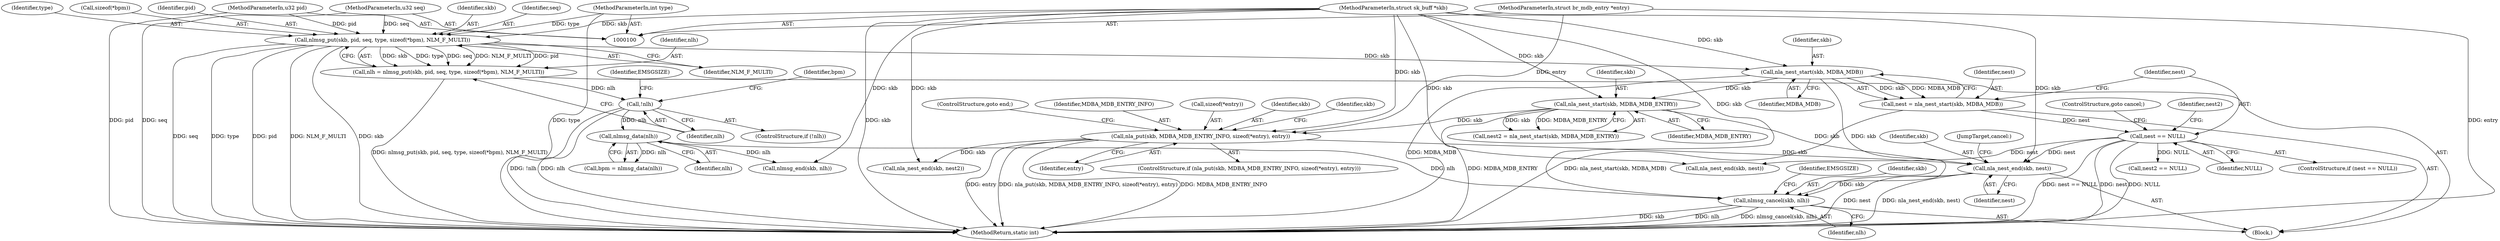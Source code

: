 digraph "0_linux_c085c49920b2f900ba716b4ca1c1a55ece9872cc_2@pointer" {
"1000196" [label="(Call,nlmsg_cancel(skb, nlh))"];
"1000154" [label="(Call,nla_nest_start(skb, MDBA_MDB))"];
"1000115" [label="(Call,nlmsg_put(skb, pid, seq, type, sizeof(*bpm), NLM_F_MULTI))"];
"1000101" [label="(MethodParameterIn,struct sk_buff *skb)"];
"1000104" [label="(MethodParameterIn,u32 pid)"];
"1000105" [label="(MethodParameterIn,u32 seq)"];
"1000106" [label="(MethodParameterIn,int type)"];
"1000192" [label="(Call,nla_nest_end(skb, nest))"];
"1000173" [label="(Call,nla_put(skb, MDBA_MDB_ENTRY_INFO, sizeof(*entry), entry))"];
"1000164" [label="(Call,nla_nest_start(skb, MDBA_MDB_ENTRY))"];
"1000103" [label="(MethodParameterIn,struct br_mdb_entry *entry)"];
"1000158" [label="(Call,nest == NULL)"];
"1000152" [label="(Call,nest = nla_nest_start(skb, MDBA_MDB))"];
"1000132" [label="(Call,nlmsg_data(nlh))"];
"1000125" [label="(Call,!nlh)"];
"1000113" [label="(Call,nlh = nlmsg_put(skb, pid, seq, type, sizeof(*bpm), NLM_F_MULTI))"];
"1000193" [label="(Identifier,skb)"];
"1000160" [label="(Identifier,NULL)"];
"1000195" [label="(JumpTarget,cancel:)"];
"1000104" [label="(MethodParameterIn,u32 pid)"];
"1000153" [label="(Identifier,nest)"];
"1000126" [label="(Identifier,nlh)"];
"1000157" [label="(ControlStructure,if (nest == NULL))"];
"1000179" [label="(Identifier,entry)"];
"1000124" [label="(ControlStructure,if (!nlh))"];
"1000172" [label="(ControlStructure,if (nla_put(skb, MDBA_MDB_ENTRY_INFO, sizeof(*entry), entry)))"];
"1000158" [label="(Call,nest == NULL)"];
"1000114" [label="(Identifier,nlh)"];
"1000113" [label="(Call,nlh = nlmsg_put(skb, pid, seq, type, sizeof(*bpm), NLM_F_MULTI))"];
"1000201" [label="(Identifier,EMSGSIZE)"];
"1000132" [label="(Call,nlmsg_data(nlh))"];
"1000106" [label="(MethodParameterIn,int type)"];
"1000105" [label="(MethodParameterIn,u32 seq)"];
"1000115" [label="(Call,nlmsg_put(skb, pid, seq, type, sizeof(*bpm), NLM_F_MULTI))"];
"1000164" [label="(Call,nla_nest_start(skb, MDBA_MDB_ENTRY))"];
"1000180" [label="(ControlStructure,goto end;)"];
"1000103" [label="(MethodParameterIn,struct br_mdb_entry *entry)"];
"1000196" [label="(Call,nlmsg_cancel(skb, nlh))"];
"1000162" [label="(Call,nest2 = nla_nest_start(skb, MDBA_MDB_ENTRY))"];
"1000202" [label="(MethodReturn,static int)"];
"1000168" [label="(Call,nest2 == NULL)"];
"1000116" [label="(Identifier,skb)"];
"1000194" [label="(Identifier,nest)"];
"1000175" [label="(Identifier,MDBA_MDB_ENTRY_INFO)"];
"1000198" [label="(Identifier,nlh)"];
"1000176" [label="(Call,sizeof(*entry))"];
"1000101" [label="(MethodParameterIn,struct sk_buff *skb)"];
"1000161" [label="(ControlStructure,goto cancel;)"];
"1000130" [label="(Call,bpm = nlmsg_data(nlh))"];
"1000118" [label="(Identifier,seq)"];
"1000129" [label="(Identifier,EMSGSIZE)"];
"1000131" [label="(Identifier,bpm)"];
"1000156" [label="(Identifier,MDBA_MDB)"];
"1000174" [label="(Identifier,skb)"];
"1000133" [label="(Identifier,nlh)"];
"1000188" [label="(Call,nlmsg_end(skb, nlh))"];
"1000197" [label="(Identifier,skb)"];
"1000181" [label="(Call,nla_nest_end(skb, nest2))"];
"1000119" [label="(Identifier,type)"];
"1000120" [label="(Call,sizeof(*bpm))"];
"1000184" [label="(Call,nla_nest_end(skb, nest))"];
"1000159" [label="(Identifier,nest)"];
"1000117" [label="(Identifier,pid)"];
"1000163" [label="(Identifier,nest2)"];
"1000154" [label="(Call,nla_nest_start(skb, MDBA_MDB))"];
"1000155" [label="(Identifier,skb)"];
"1000108" [label="(Block,)"];
"1000123" [label="(Identifier,NLM_F_MULTI)"];
"1000152" [label="(Call,nest = nla_nest_start(skb, MDBA_MDB))"];
"1000182" [label="(Identifier,skb)"];
"1000166" [label="(Identifier,MDBA_MDB_ENTRY)"];
"1000165" [label="(Identifier,skb)"];
"1000125" [label="(Call,!nlh)"];
"1000173" [label="(Call,nla_put(skb, MDBA_MDB_ENTRY_INFO, sizeof(*entry), entry))"];
"1000192" [label="(Call,nla_nest_end(skb, nest))"];
"1000196" -> "1000108"  [label="AST: "];
"1000196" -> "1000198"  [label="CFG: "];
"1000197" -> "1000196"  [label="AST: "];
"1000198" -> "1000196"  [label="AST: "];
"1000201" -> "1000196"  [label="CFG: "];
"1000196" -> "1000202"  [label="DDG: skb"];
"1000196" -> "1000202"  [label="DDG: nlh"];
"1000196" -> "1000202"  [label="DDG: nlmsg_cancel(skb, nlh)"];
"1000154" -> "1000196"  [label="DDG: skb"];
"1000192" -> "1000196"  [label="DDG: skb"];
"1000101" -> "1000196"  [label="DDG: skb"];
"1000132" -> "1000196"  [label="DDG: nlh"];
"1000154" -> "1000152"  [label="AST: "];
"1000154" -> "1000156"  [label="CFG: "];
"1000155" -> "1000154"  [label="AST: "];
"1000156" -> "1000154"  [label="AST: "];
"1000152" -> "1000154"  [label="CFG: "];
"1000154" -> "1000202"  [label="DDG: MDBA_MDB"];
"1000154" -> "1000152"  [label="DDG: skb"];
"1000154" -> "1000152"  [label="DDG: MDBA_MDB"];
"1000115" -> "1000154"  [label="DDG: skb"];
"1000101" -> "1000154"  [label="DDG: skb"];
"1000154" -> "1000164"  [label="DDG: skb"];
"1000115" -> "1000113"  [label="AST: "];
"1000115" -> "1000123"  [label="CFG: "];
"1000116" -> "1000115"  [label="AST: "];
"1000117" -> "1000115"  [label="AST: "];
"1000118" -> "1000115"  [label="AST: "];
"1000119" -> "1000115"  [label="AST: "];
"1000120" -> "1000115"  [label="AST: "];
"1000123" -> "1000115"  [label="AST: "];
"1000113" -> "1000115"  [label="CFG: "];
"1000115" -> "1000202"  [label="DDG: seq"];
"1000115" -> "1000202"  [label="DDG: type"];
"1000115" -> "1000202"  [label="DDG: pid"];
"1000115" -> "1000202"  [label="DDG: NLM_F_MULTI"];
"1000115" -> "1000202"  [label="DDG: skb"];
"1000115" -> "1000113"  [label="DDG: skb"];
"1000115" -> "1000113"  [label="DDG: type"];
"1000115" -> "1000113"  [label="DDG: seq"];
"1000115" -> "1000113"  [label="DDG: NLM_F_MULTI"];
"1000115" -> "1000113"  [label="DDG: pid"];
"1000101" -> "1000115"  [label="DDG: skb"];
"1000104" -> "1000115"  [label="DDG: pid"];
"1000105" -> "1000115"  [label="DDG: seq"];
"1000106" -> "1000115"  [label="DDG: type"];
"1000101" -> "1000100"  [label="AST: "];
"1000101" -> "1000202"  [label="DDG: skb"];
"1000101" -> "1000164"  [label="DDG: skb"];
"1000101" -> "1000173"  [label="DDG: skb"];
"1000101" -> "1000181"  [label="DDG: skb"];
"1000101" -> "1000184"  [label="DDG: skb"];
"1000101" -> "1000188"  [label="DDG: skb"];
"1000101" -> "1000192"  [label="DDG: skb"];
"1000104" -> "1000100"  [label="AST: "];
"1000104" -> "1000202"  [label="DDG: pid"];
"1000105" -> "1000100"  [label="AST: "];
"1000105" -> "1000202"  [label="DDG: seq"];
"1000106" -> "1000100"  [label="AST: "];
"1000106" -> "1000202"  [label="DDG: type"];
"1000192" -> "1000108"  [label="AST: "];
"1000192" -> "1000194"  [label="CFG: "];
"1000193" -> "1000192"  [label="AST: "];
"1000194" -> "1000192"  [label="AST: "];
"1000195" -> "1000192"  [label="CFG: "];
"1000192" -> "1000202"  [label="DDG: nest"];
"1000192" -> "1000202"  [label="DDG: nla_nest_end(skb, nest)"];
"1000173" -> "1000192"  [label="DDG: skb"];
"1000164" -> "1000192"  [label="DDG: skb"];
"1000158" -> "1000192"  [label="DDG: nest"];
"1000173" -> "1000172"  [label="AST: "];
"1000173" -> "1000179"  [label="CFG: "];
"1000174" -> "1000173"  [label="AST: "];
"1000175" -> "1000173"  [label="AST: "];
"1000176" -> "1000173"  [label="AST: "];
"1000179" -> "1000173"  [label="AST: "];
"1000180" -> "1000173"  [label="CFG: "];
"1000182" -> "1000173"  [label="CFG: "];
"1000173" -> "1000202"  [label="DDG: entry"];
"1000173" -> "1000202"  [label="DDG: nla_put(skb, MDBA_MDB_ENTRY_INFO, sizeof(*entry), entry)"];
"1000173" -> "1000202"  [label="DDG: MDBA_MDB_ENTRY_INFO"];
"1000164" -> "1000173"  [label="DDG: skb"];
"1000103" -> "1000173"  [label="DDG: entry"];
"1000173" -> "1000181"  [label="DDG: skb"];
"1000164" -> "1000162"  [label="AST: "];
"1000164" -> "1000166"  [label="CFG: "];
"1000165" -> "1000164"  [label="AST: "];
"1000166" -> "1000164"  [label="AST: "];
"1000162" -> "1000164"  [label="CFG: "];
"1000164" -> "1000202"  [label="DDG: MDBA_MDB_ENTRY"];
"1000164" -> "1000162"  [label="DDG: skb"];
"1000164" -> "1000162"  [label="DDG: MDBA_MDB_ENTRY"];
"1000103" -> "1000100"  [label="AST: "];
"1000103" -> "1000202"  [label="DDG: entry"];
"1000158" -> "1000157"  [label="AST: "];
"1000158" -> "1000160"  [label="CFG: "];
"1000159" -> "1000158"  [label="AST: "];
"1000160" -> "1000158"  [label="AST: "];
"1000161" -> "1000158"  [label="CFG: "];
"1000163" -> "1000158"  [label="CFG: "];
"1000158" -> "1000202"  [label="DDG: nest"];
"1000158" -> "1000202"  [label="DDG: NULL"];
"1000158" -> "1000202"  [label="DDG: nest == NULL"];
"1000152" -> "1000158"  [label="DDG: nest"];
"1000158" -> "1000168"  [label="DDG: NULL"];
"1000158" -> "1000184"  [label="DDG: nest"];
"1000152" -> "1000108"  [label="AST: "];
"1000153" -> "1000152"  [label="AST: "];
"1000159" -> "1000152"  [label="CFG: "];
"1000152" -> "1000202"  [label="DDG: nla_nest_start(skb, MDBA_MDB)"];
"1000132" -> "1000130"  [label="AST: "];
"1000132" -> "1000133"  [label="CFG: "];
"1000133" -> "1000132"  [label="AST: "];
"1000130" -> "1000132"  [label="CFG: "];
"1000132" -> "1000130"  [label="DDG: nlh"];
"1000125" -> "1000132"  [label="DDG: nlh"];
"1000132" -> "1000188"  [label="DDG: nlh"];
"1000125" -> "1000124"  [label="AST: "];
"1000125" -> "1000126"  [label="CFG: "];
"1000126" -> "1000125"  [label="AST: "];
"1000129" -> "1000125"  [label="CFG: "];
"1000131" -> "1000125"  [label="CFG: "];
"1000125" -> "1000202"  [label="DDG: nlh"];
"1000125" -> "1000202"  [label="DDG: !nlh"];
"1000113" -> "1000125"  [label="DDG: nlh"];
"1000113" -> "1000108"  [label="AST: "];
"1000114" -> "1000113"  [label="AST: "];
"1000126" -> "1000113"  [label="CFG: "];
"1000113" -> "1000202"  [label="DDG: nlmsg_put(skb, pid, seq, type, sizeof(*bpm), NLM_F_MULTI)"];
}

